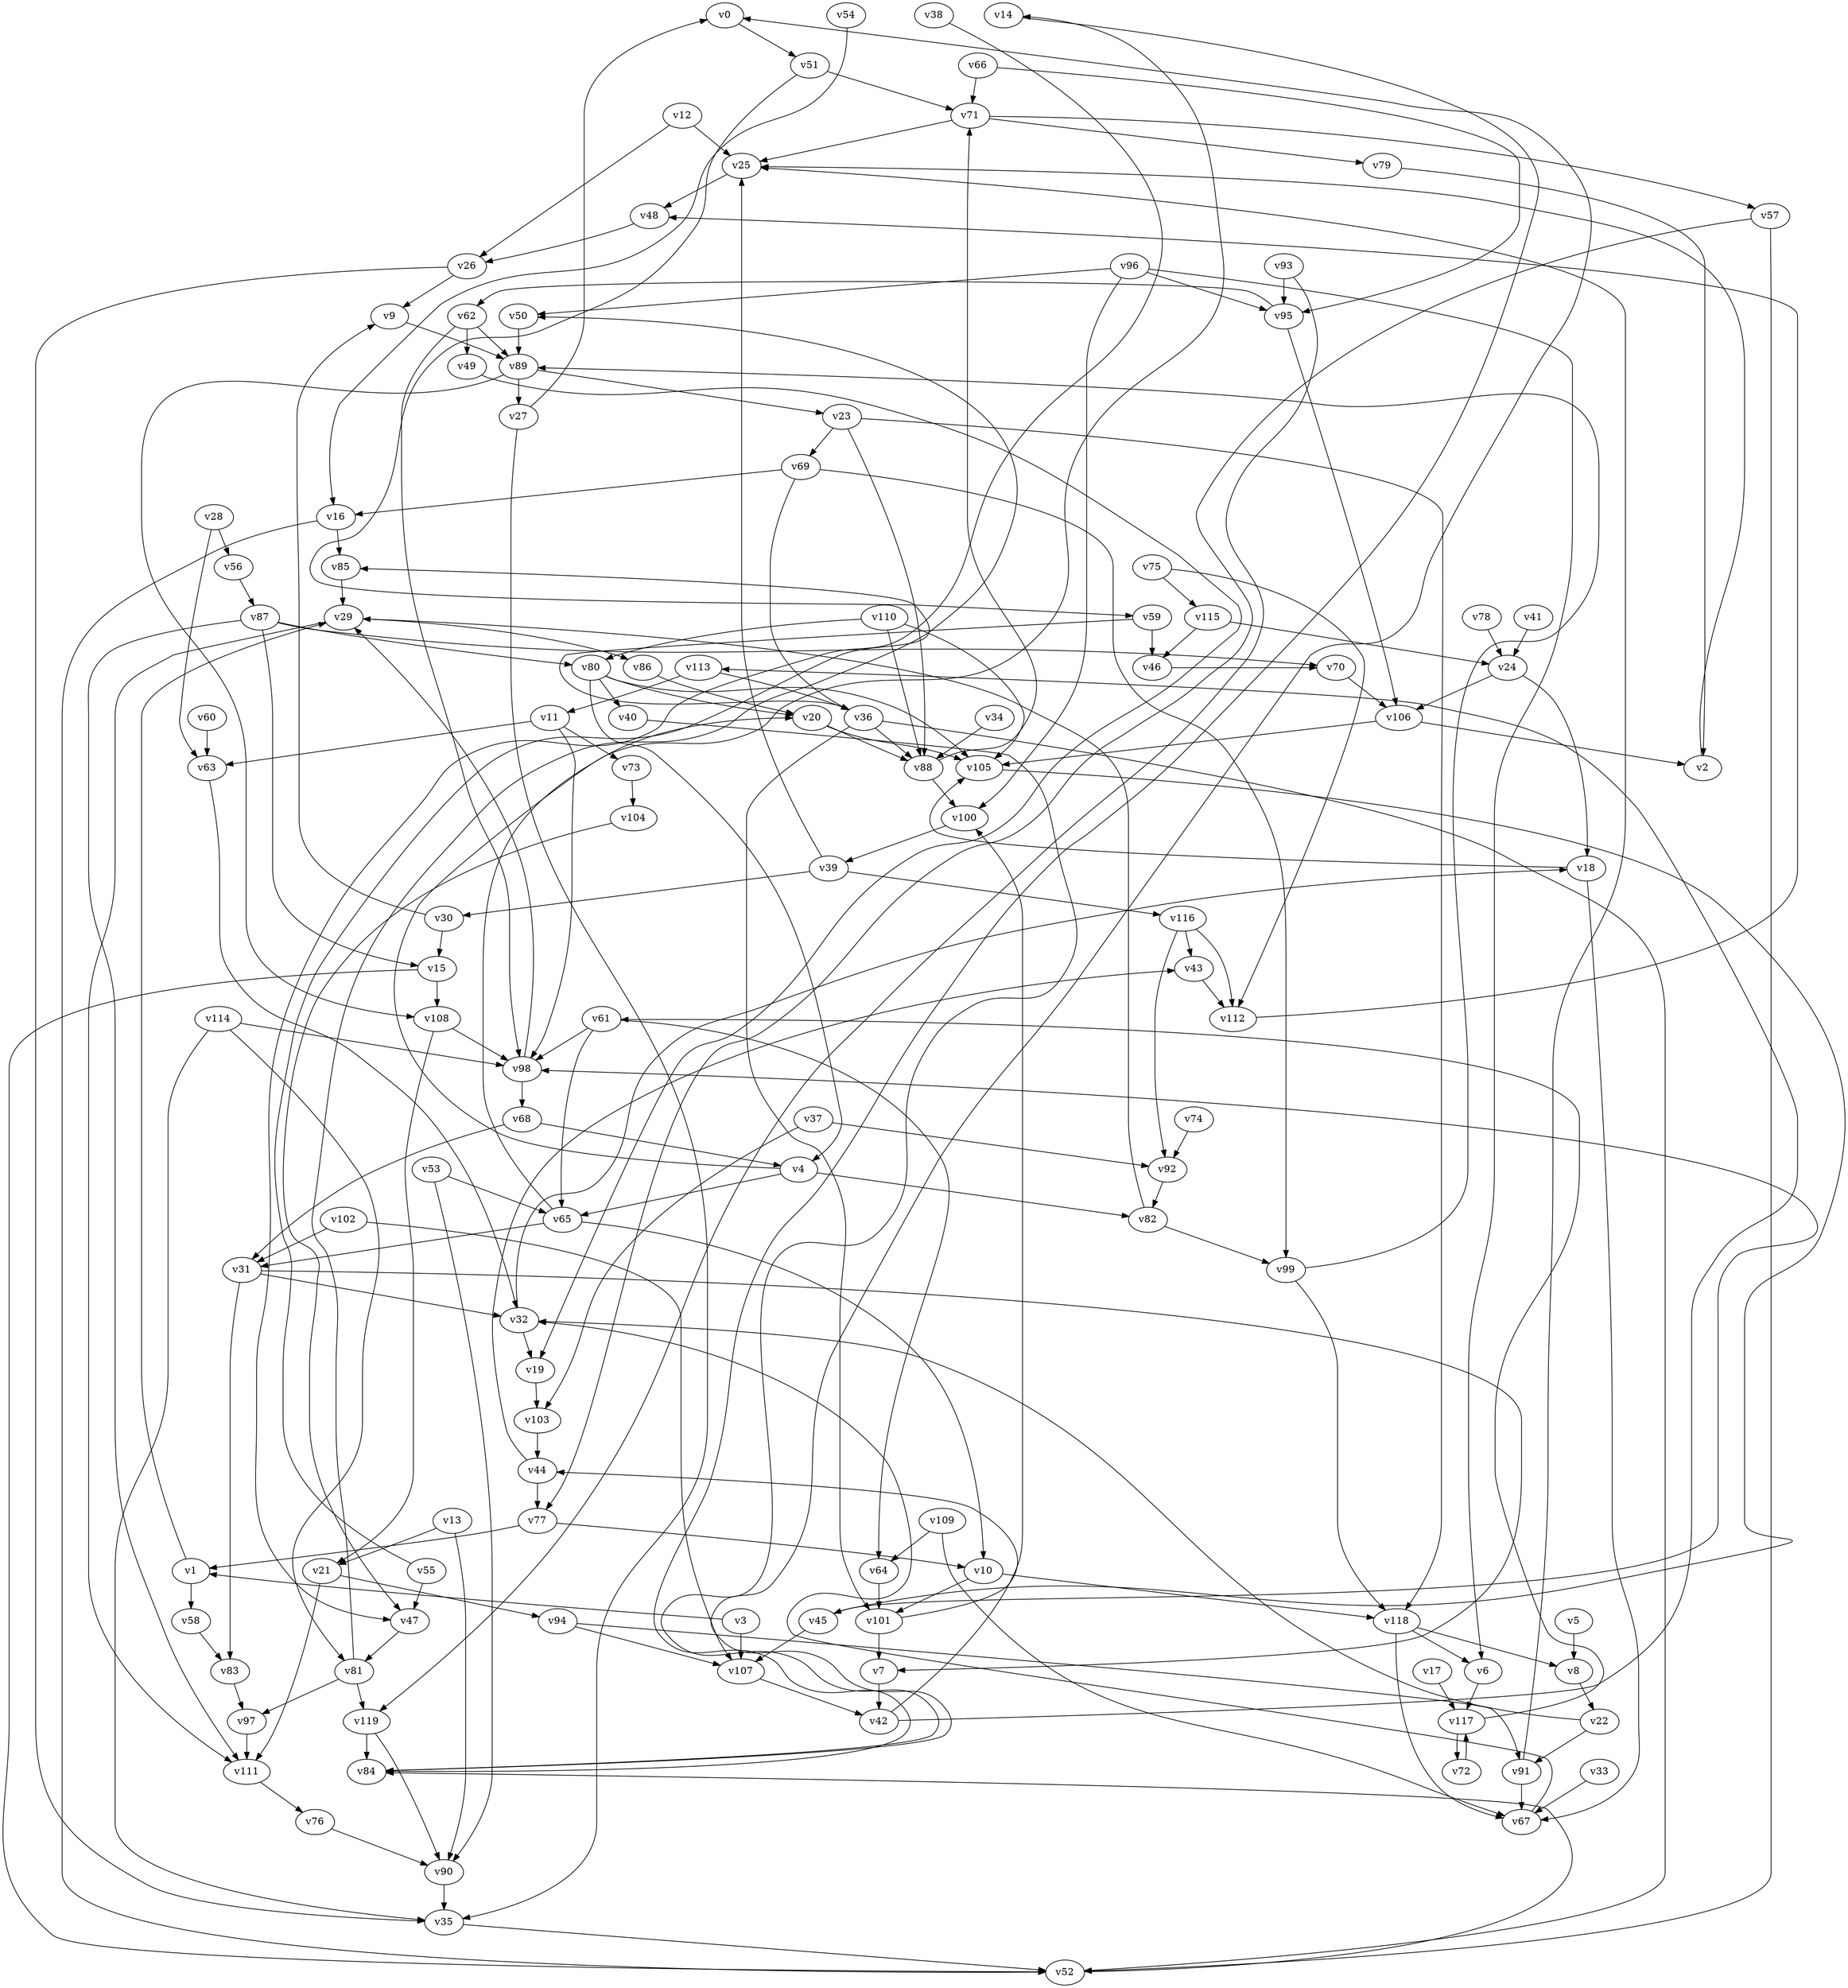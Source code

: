 // Benchmark game 178 - 120 vertices
// time_bound: 49
// targets: v8
digraph G {
    v0 [name="v0", player=0];
    v1 [name="v1", player=0];
    v2 [name="v2", player=0];
    v3 [name="v3", player=0];
    v4 [name="v4", player=0];
    v5 [name="v5", player=0];
    v6 [name="v6", player=1];
    v7 [name="v7", player=0];
    v8 [name="v8", player=0, target=1];
    v9 [name="v9", player=1];
    v10 [name="v10", player=0];
    v11 [name="v11", player=0];
    v12 [name="v12", player=1];
    v13 [name="v13", player=1];
    v14 [name="v14", player=1];
    v15 [name="v15", player=1];
    v16 [name="v16", player=0];
    v17 [name="v17", player=0];
    v18 [name="v18", player=0];
    v19 [name="v19", player=1];
    v20 [name="v20", player=0];
    v21 [name="v21", player=1];
    v22 [name="v22", player=1];
    v23 [name="v23", player=1];
    v24 [name="v24", player=0];
    v25 [name="v25", player=0];
    v26 [name="v26", player=0];
    v27 [name="v27", player=1];
    v28 [name="v28", player=1];
    v29 [name="v29", player=0];
    v30 [name="v30", player=1];
    v31 [name="v31", player=1];
    v32 [name="v32", player=0];
    v33 [name="v33", player=0];
    v34 [name="v34", player=1];
    v35 [name="v35", player=0];
    v36 [name="v36", player=1];
    v37 [name="v37", player=0];
    v38 [name="v38", player=1];
    v39 [name="v39", player=0];
    v40 [name="v40", player=0];
    v41 [name="v41", player=0];
    v42 [name="v42", player=1];
    v43 [name="v43", player=0];
    v44 [name="v44", player=0];
    v45 [name="v45", player=0];
    v46 [name="v46", player=0];
    v47 [name="v47", player=0];
    v48 [name="v48", player=0];
    v49 [name="v49", player=1];
    v50 [name="v50", player=1];
    v51 [name="v51", player=1];
    v52 [name="v52", player=0];
    v53 [name="v53", player=1];
    v54 [name="v54", player=1];
    v55 [name="v55", player=1];
    v56 [name="v56", player=0];
    v57 [name="v57", player=1];
    v58 [name="v58", player=0];
    v59 [name="v59", player=0];
    v60 [name="v60", player=0];
    v61 [name="v61", player=0];
    v62 [name="v62", player=1];
    v63 [name="v63", player=0];
    v64 [name="v64", player=1];
    v65 [name="v65", player=1];
    v66 [name="v66", player=1];
    v67 [name="v67", player=0];
    v68 [name="v68", player=1];
    v69 [name="v69", player=1];
    v70 [name="v70", player=1];
    v71 [name="v71", player=1];
    v72 [name="v72", player=1];
    v73 [name="v73", player=0];
    v74 [name="v74", player=1];
    v75 [name="v75", player=0];
    v76 [name="v76", player=1];
    v77 [name="v77", player=1];
    v78 [name="v78", player=0];
    v79 [name="v79", player=1];
    v80 [name="v80", player=1];
    v81 [name="v81", player=1];
    v82 [name="v82", player=1];
    v83 [name="v83", player=1];
    v84 [name="v84", player=0];
    v85 [name="v85", player=1];
    v86 [name="v86", player=1];
    v87 [name="v87", player=0];
    v88 [name="v88", player=0];
    v89 [name="v89", player=1];
    v90 [name="v90", player=0];
    v91 [name="v91", player=1];
    v92 [name="v92", player=0];
    v93 [name="v93", player=0];
    v94 [name="v94", player=1];
    v95 [name="v95", player=0];
    v96 [name="v96", player=1];
    v97 [name="v97", player=1];
    v98 [name="v98", player=1];
    v99 [name="v99", player=1];
    v100 [name="v100", player=1];
    v101 [name="v101", player=1];
    v102 [name="v102", player=0];
    v103 [name="v103", player=0];
    v104 [name="v104", player=1];
    v105 [name="v105", player=0];
    v106 [name="v106", player=1];
    v107 [name="v107", player=1];
    v108 [name="v108", player=1];
    v109 [name="v109", player=0];
    v110 [name="v110", player=0];
    v111 [name="v111", player=0];
    v112 [name="v112", player=1];
    v113 [name="v113", player=0];
    v114 [name="v114", player=0];
    v115 [name="v115", player=1];
    v116 [name="v116", player=0];
    v117 [name="v117", player=1];
    v118 [name="v118", player=1];
    v119 [name="v119", player=0];

    v0 -> v51;
    v1 -> v29;
    v2 -> v25 [constraint="t mod 4 == 1"];
    v3 -> v1 [constraint="t < 12"];
    v4 -> v14 [constraint="t >= 1"];
    v5 -> v8;
    v6 -> v117;
    v7 -> v42;
    v8 -> v22;
    v9 -> v89;
    v10 -> v101;
    v11 -> v63;
    v12 -> v25;
    v13 -> v90;
    v14 -> v84 [constraint="t < 6"];
    v15 -> v52 [constraint="t < 6"];
    v16 -> v52;
    v17 -> v117;
    v18 -> v105 [constraint="t >= 2"];
    v19 -> v103;
    v20 -> v105;
    v21 -> v94;
    v22 -> v32 [constraint="t mod 3 == 1"];
    v23 -> v69;
    v24 -> v106;
    v25 -> v48;
    v26 -> v9;
    v27 -> v35;
    v28 -> v63;
    v29 -> v111;
    v30 -> v15;
    v31 -> v7 [constraint="t mod 3 == 0"];
    v32 -> v18 [constraint="t mod 2 == 1"];
    v33 -> v67;
    v34 -> v88;
    v35 -> v52;
    v36 -> v101;
    v37 -> v103;
    v38 -> v47 [constraint="t < 15"];
    v39 -> v25;
    v40 -> v84 [constraint="t < 9"];
    v41 -> v24;
    v42 -> v113 [constraint="t < 5"];
    v43 -> v112;
    v44 -> v43 [constraint="t mod 5 == 1"];
    v45 -> v98 [constraint="t < 11"];
    v46 -> v70 [constraint="t >= 3"];
    v47 -> v81;
    v48 -> v26;
    v49 -> v19 [constraint="t >= 1"];
    v50 -> v89;
    v51 -> v59 [constraint="t mod 2 == 0"];
    v52 -> v84 [constraint="t >= 4"];
    v53 -> v65;
    v54 -> v16 [constraint="t >= 2"];
    v55 -> v85 [constraint="t >= 2"];
    v56 -> v87;
    v57 -> v77 [constraint="t >= 4"];
    v58 -> v83;
    v59 -> v36 [constraint="t < 11"];
    v60 -> v63;
    v61 -> v98;
    v62 -> v49;
    v63 -> v32;
    v64 -> v101;
    v65 -> v31;
    v66 -> v71;
    v67 -> v32 [constraint="t < 5"];
    v68 -> v4;
    v69 -> v99;
    v70 -> v106;
    v71 -> v57;
    v72 -> v117 [constraint="t < 7"];
    v73 -> v104;
    v74 -> v92;
    v75 -> v115;
    v76 -> v90;
    v77 -> v1;
    v78 -> v24;
    v79 -> v2;
    v80 -> v105 [constraint="t mod 2 == 1"];
    v81 -> v50 [constraint="t mod 2 == 1"];
    v82 -> v29;
    v83 -> v97;
    v84 -> v0 [constraint="t mod 3 == 1"];
    v85 -> v29;
    v86 -> v20;
    v87 -> v111;
    v88 -> v100;
    v89 -> v23;
    v90 -> v35;
    v91 -> v25;
    v92 -> v82;
    v93 -> v119 [constraint="t mod 5 == 2"];
    v94 -> v91 [constraint="t mod 3 == 1"];
    v95 -> v62 [constraint="t < 6"];
    v96 -> v6;
    v97 -> v111;
    v98 -> v68;
    v99 -> v89 [constraint="t < 13"];
    v100 -> v39;
    v101 -> v44 [constraint="t mod 5 == 4"];
    v102 -> v31;
    v103 -> v44;
    v104 -> v47 [constraint="t mod 2 == 1"];
    v105 -> v45 [constraint="t >= 3"];
    v106 -> v105;
    v107 -> v42;
    v108 -> v21;
    v109 -> v67;
    v110 -> v88;
    v111 -> v76;
    v112 -> v48 [constraint="t mod 3 == 2"];
    v113 -> v36;
    v114 -> v98;
    v115 -> v46;
    v116 -> v112;
    v117 -> v61 [constraint="t >= 5"];
    v118 -> v6;
    v119 -> v84;
    v4 -> v82;
    v115 -> v24;
    v57 -> v52;
    v55 -> v47;
    v81 -> v119;
    v3 -> v107;
    v61 -> v65;
    v29 -> v86;
    v39 -> v116;
    v31 -> v32;
    v71 -> v25;
    v66 -> v95;
    v26 -> v35;
    v95 -> v106;
    v91 -> v67;
    v27 -> v0;
    v28 -> v56;
    v13 -> v21;
    v42 -> v100;
    v88 -> v71;
    v96 -> v95;
    v36 -> v88;
    v45 -> v107;
    v94 -> v107;
    v37 -> v92;
    v30 -> v9;
    v99 -> v118;
    v89 -> v27;
    v62 -> v98;
    v114 -> v35;
    v23 -> v118;
    v101 -> v7;
    v16 -> v85;
    v108 -> v98;
    v82 -> v99;
    v69 -> v16;
    v65 -> v10;
    v110 -> v80;
    v116 -> v92;
    v4 -> v65;
    v87 -> v70;
    v114 -> v81;
    v96 -> v100;
    v39 -> v30;
    v110 -> v105;
    v68 -> v31;
    v22 -> v91;
    v87 -> v80;
    v11 -> v98;
    v119 -> v90;
    v24 -> v18;
    v10 -> v118;
    v31 -> v83;
    v11 -> v73;
    v118 -> v8;
    v106 -> v2;
    v81 -> v97;
    v59 -> v46;
    v23 -> v88;
    v71 -> v79;
    v96 -> v50;
    v18 -> v67;
    v69 -> v36;
    v61 -> v64;
    v87 -> v15;
    v89 -> v108;
    v116 -> v43;
    v118 -> v67;
    v75 -> v112;
    v51 -> v71;
    v44 -> v77;
    v32 -> v19;
    v113 -> v11;
    v62 -> v89;
    v80 -> v20;
    v53 -> v90;
    v80 -> v4;
    v65 -> v20;
    v12 -> v26;
    v80 -> v40;
    v77 -> v10;
    v21 -> v111;
    v117 -> v72;
    v102 -> v107;
    v93 -> v95;
    v20 -> v88;
    v98 -> v29;
    v15 -> v108;
    v1 -> v58;
    v109 -> v64;
    v36 -> v52;
}
